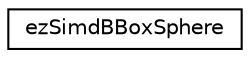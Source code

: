 digraph "Graphical Class Hierarchy"
{
 // LATEX_PDF_SIZE
  edge [fontname="Helvetica",fontsize="10",labelfontname="Helvetica",labelfontsize="10"];
  node [fontname="Helvetica",fontsize="10",shape=record];
  rankdir="LR";
  Node0 [label="ezSimdBBoxSphere",height=0.2,width=0.4,color="black", fillcolor="white", style="filled",URL="$dc/d62/classez_simd_b_box_sphere.htm",tooltip=" "];
}
